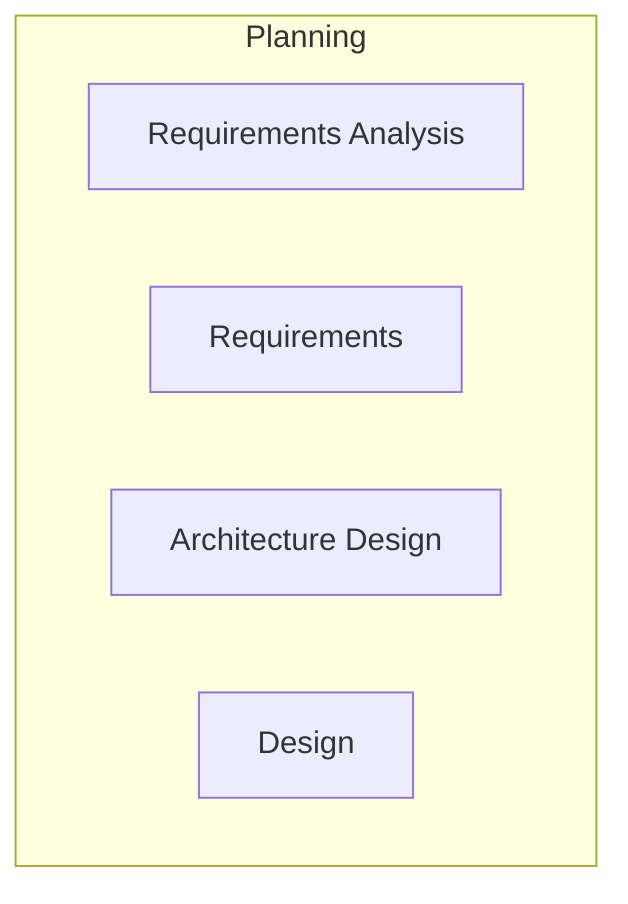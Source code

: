 flowchart TD
    A1[Requirements Analysis]
    A[Requirements]
    B1[Architecture Design]
    B[Design]
    subgraph Planning
        A
        A1
        B
        B1
    end